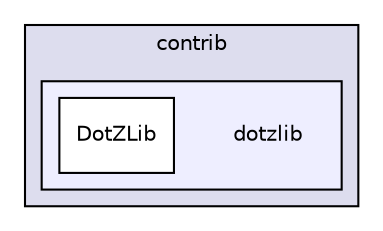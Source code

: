 digraph "zlib/zlib-1.2.8/contrib/dotzlib" {
  compound=true
  node [ fontsize="10", fontname="Helvetica"];
  edge [ labelfontsize="10", labelfontname="Helvetica"];
  subgraph clusterdir_e0c029cd5149dae73dc2b47aa4b1f108 {
    graph [ bgcolor="#ddddee", pencolor="black", label="contrib" fontname="Helvetica", fontsize="10", URL="dir_e0c029cd5149dae73dc2b47aa4b1f108.html"]
  subgraph clusterdir_fe3ceb25ca395b6dc476c6b728b02248 {
    graph [ bgcolor="#eeeeff", pencolor="black", label="" URL="dir_fe3ceb25ca395b6dc476c6b728b02248.html"];
    dir_fe3ceb25ca395b6dc476c6b728b02248 [shape=plaintext label="dotzlib"];
    dir_88fb10a77b5785ff1db4ad704096915d [shape=box label="DotZLib" color="black" fillcolor="white" style="filled" URL="dir_88fb10a77b5785ff1db4ad704096915d.html"];
  }
  }
}
